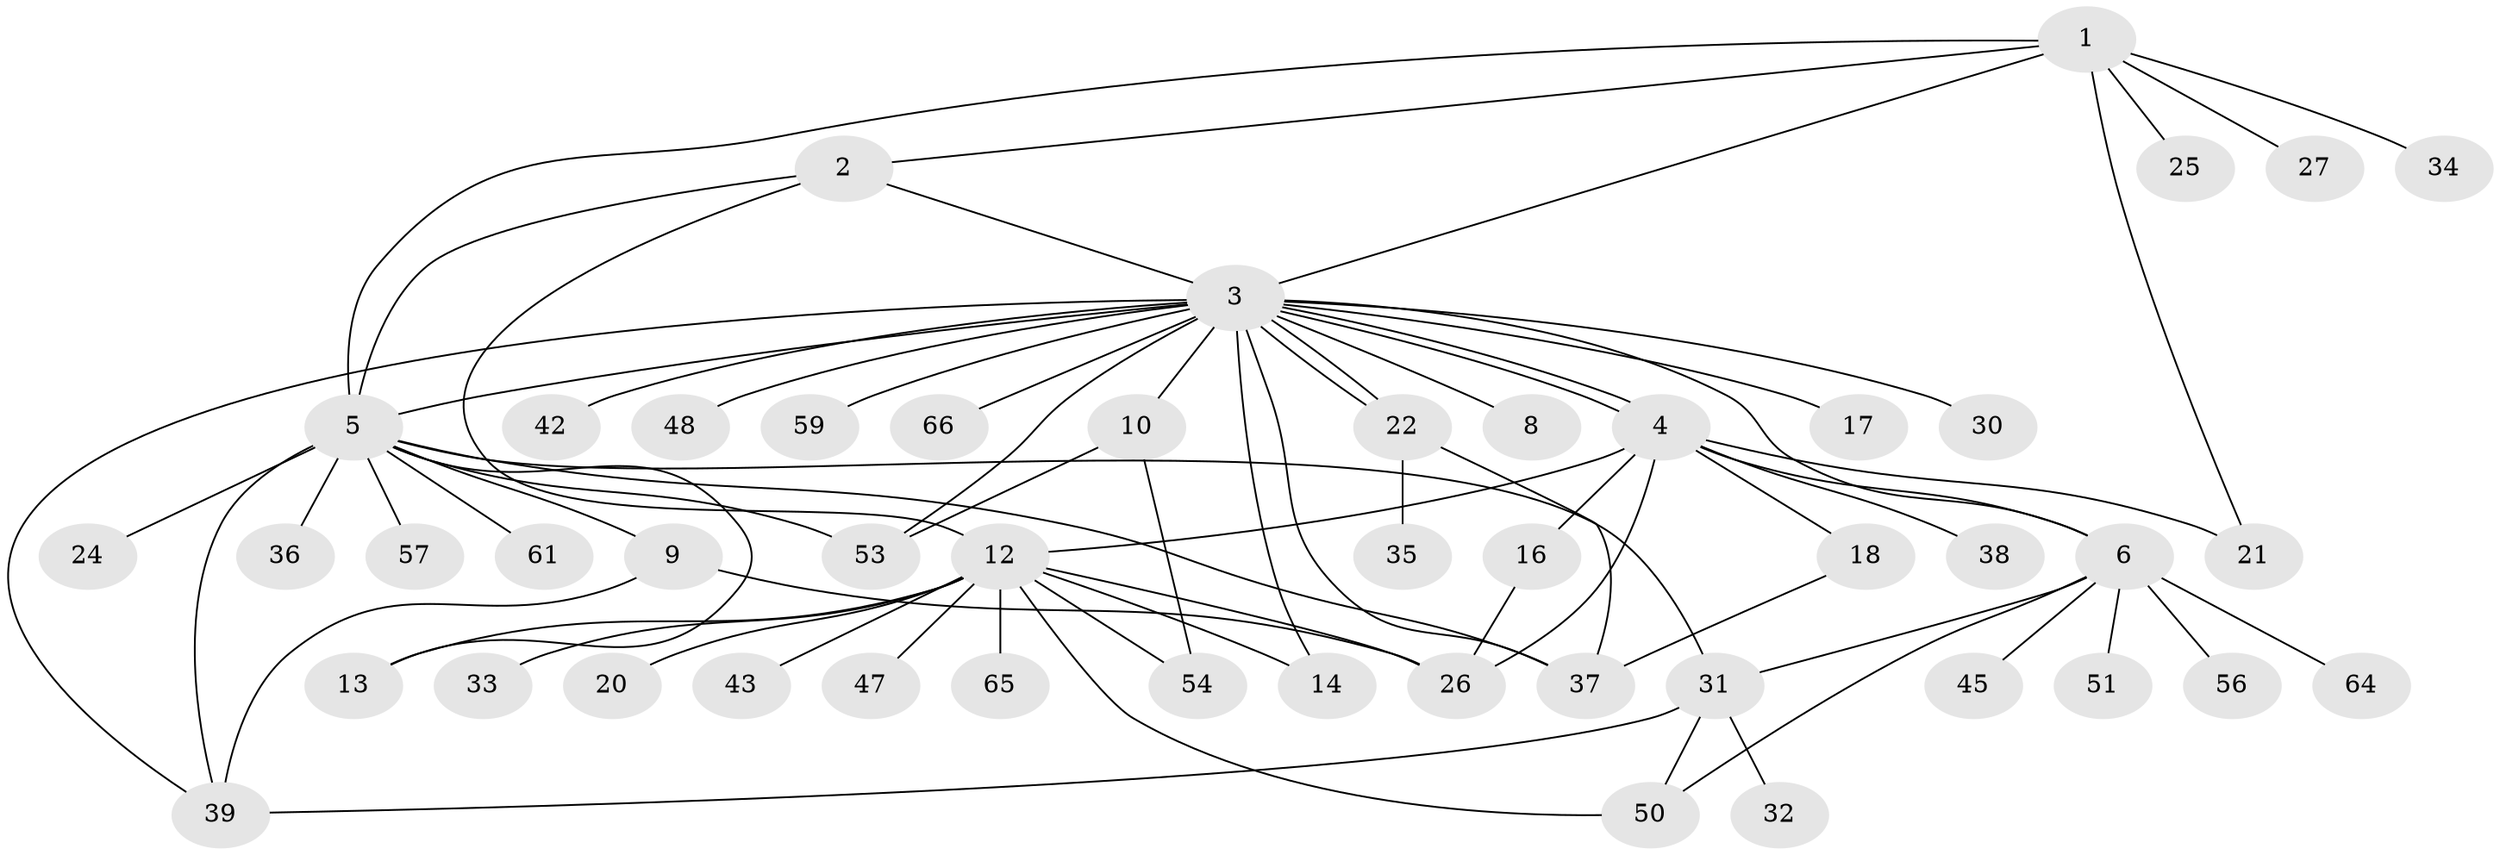 // original degree distribution, {7: 0.030303030303030304, 5: 0.030303030303030304, 19: 0.015151515151515152, 10: 0.015151515151515152, 13: 0.015151515151515152, 4: 0.10606060606060606, 1: 0.4393939393939394, 3: 0.12121212121212122, 9: 0.015151515151515152, 2: 0.21212121212121213}
// Generated by graph-tools (version 1.1) at 2025/11/02/27/25 16:11:10]
// undirected, 48 vertices, 72 edges
graph export_dot {
graph [start="1"]
  node [color=gray90,style=filled];
  1 [super="+29"];
  2 [super="+28"];
  3 [super="+7"];
  4 [super="+23"];
  5 [super="+58"];
  6 [super="+11"];
  8;
  9 [super="+46"];
  10 [super="+15"];
  12 [super="+19"];
  13 [super="+44"];
  14;
  16;
  17;
  18 [super="+60"];
  20;
  21;
  22;
  24;
  25;
  26 [super="+62"];
  27;
  30;
  31 [super="+49"];
  32;
  33;
  34;
  35;
  36;
  37 [super="+40"];
  38;
  39 [super="+41"];
  42;
  43;
  45;
  47;
  48;
  50 [super="+52"];
  51;
  53;
  54 [super="+55"];
  56;
  57;
  59 [super="+63"];
  61;
  64;
  65;
  66;
  1 -- 2;
  1 -- 3;
  1 -- 5;
  1 -- 21;
  1 -- 25;
  1 -- 27;
  1 -- 34;
  2 -- 3;
  2 -- 5;
  2 -- 12;
  3 -- 4;
  3 -- 4;
  3 -- 5;
  3 -- 8;
  3 -- 14;
  3 -- 17;
  3 -- 22;
  3 -- 22;
  3 -- 37;
  3 -- 39;
  3 -- 42;
  3 -- 48 [weight=2];
  3 -- 53;
  3 -- 59;
  3 -- 66;
  3 -- 10;
  3 -- 30;
  3 -- 6;
  4 -- 6;
  4 -- 12;
  4 -- 16;
  4 -- 18;
  4 -- 21;
  4 -- 26;
  4 -- 38;
  5 -- 9;
  5 -- 24;
  5 -- 36;
  5 -- 37 [weight=2];
  5 -- 53;
  5 -- 57;
  5 -- 61;
  5 -- 13;
  5 -- 39;
  5 -- 31;
  6 -- 31;
  6 -- 51;
  6 -- 56;
  6 -- 64;
  6 -- 45;
  6 -- 50;
  9 -- 26;
  9 -- 39;
  10 -- 53;
  10 -- 54;
  12 -- 13;
  12 -- 33;
  12 -- 43;
  12 -- 47;
  12 -- 50;
  12 -- 54;
  12 -- 65;
  12 -- 20;
  12 -- 26;
  12 -- 14;
  16 -- 26;
  18 -- 37;
  22 -- 35;
  22 -- 37;
  31 -- 32;
  31 -- 50;
  31 -- 39;
}
